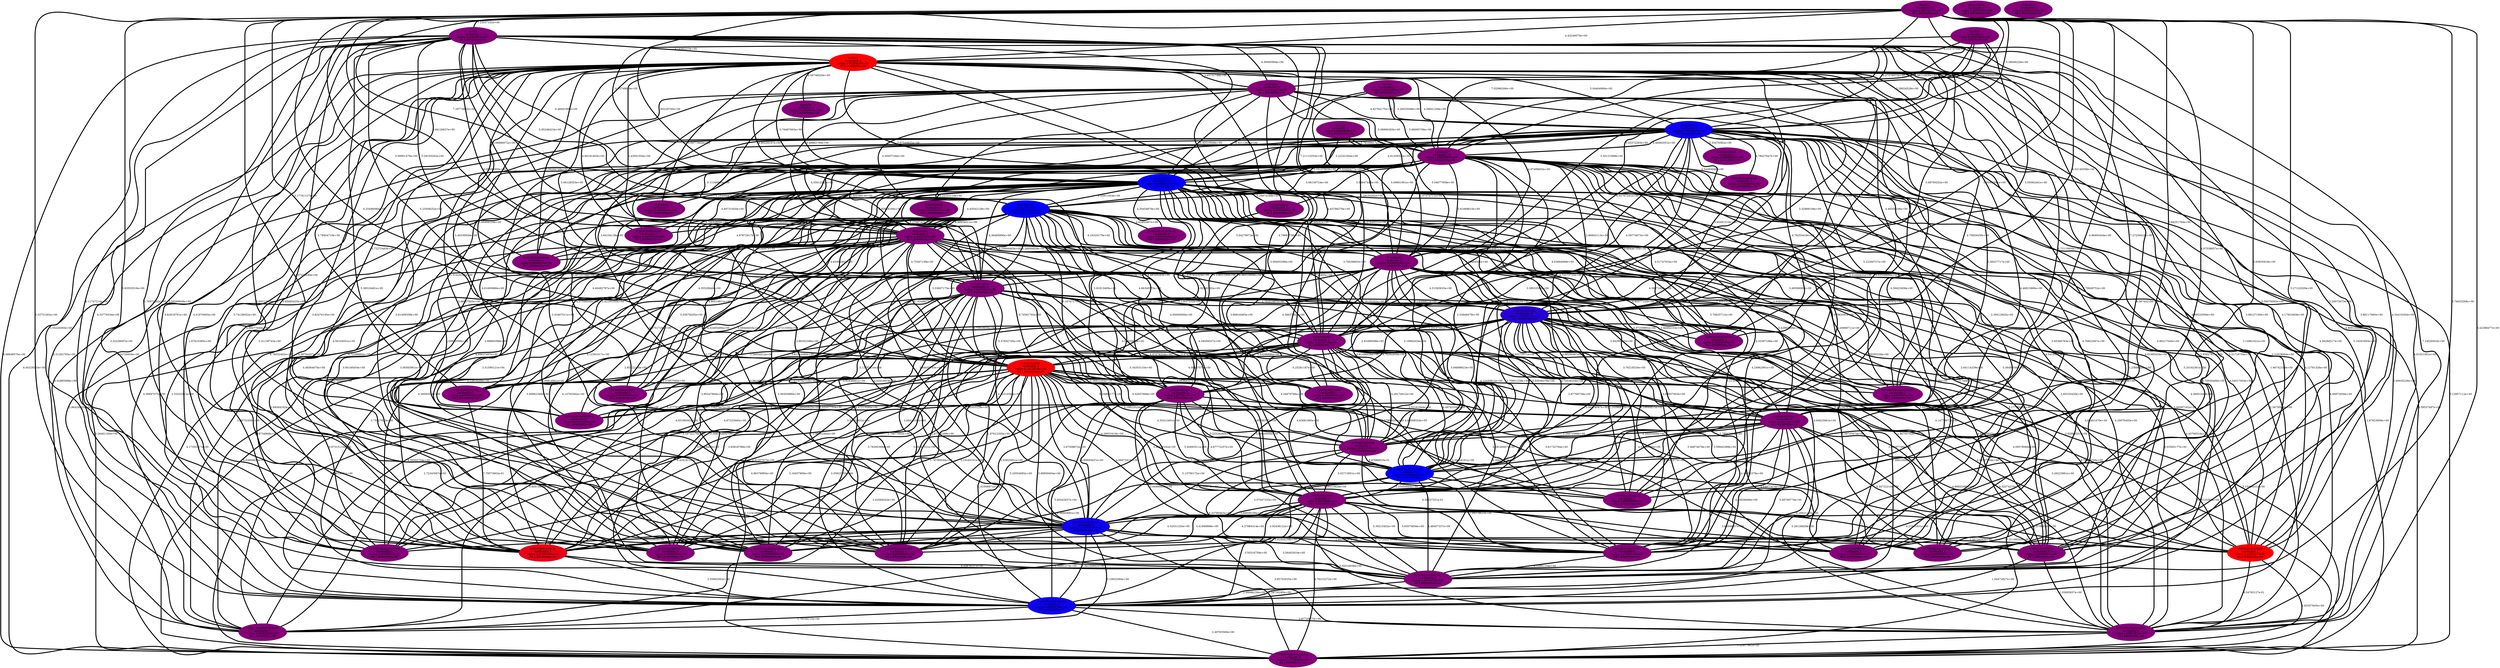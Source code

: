 graph stationary_probabilities_optimal_38 {
    edge[style=solid, penwidth="5", labeldistance="10"]
    0010101 [label="0010101\ncardinality 2\nradius 4.86074137e+00\nlfd 1.00000000e+00", color="#850079", style="filled"]
    01010001 [label="01010001\ncardinality 10\nradius 5.83009906e+00\nlfd 1.00000000e+00", color="#850079", style="filled"]
    001010 [label="001010\ncardinality 1\nradius 0.00000000e+00\nlfd 1.00000000e+00", color="#850079", style="filled"]
    0101010100100101 [label="0101010100100101\ncardinality 3\nradius 7.14252403e-01\nlfd 1.58496250e+00", color="#FC0002", style="filled"]
    010010101 [label="010010101\ncardinality 3\nradius 5.78314685e+00\nlfd 5.84962501e-01", color="#0E00F0", style="filled"]
    010100001 [label="010100001\ncardinality 2\nradius 4.40203729e+00\nlfd 1.00000000e+00", color="#850079", style="filled"]
    01010100010 [label="01010100010\ncardinality 1\nradius 0.00000000e+00\nlfd 1.00000000e+00", color="#850079", style="filled"]
    010100101001001010 [label="010100101001001010\ncardinality 1\nradius 0.00000000e+00\nlfd 1.00000000e+00", color="#850079", style="filled"]
    01010000 [label="01010000\ncardinality 1\nradius 0.00000000e+00\nlfd 1.00000000e+00", color="#850079", style="filled"]
    0101010101 [label="0101010101\ncardinality 176\nradius 5.06110201e+00\nlfd 2.79522529e-01", color="#0000FE", style="filled"]
    0101010000 [label="0101010000\ncardinality 1\nradius 0.00000000e+00\nlfd 1.00000000e+00", color="#850079", style="filled"]
    01010010101000 [label="01010010101000\ncardinality 2\nradius 4.56336401e+00\nlfd 1.00000000e+00", color="#850079", style="filled"]
    0101010001010101 [label="0101010001010101\ncardinality 5\nradius 2.97493280e+00\nlfd 1.32192809e+00", color="#E80016", style="filled"]
    0101001010100100 [label="0101001010100100\ncardinality 1\nradius 0.00000000e+00\nlfd 1.00000000e+00", color="#850079", style="filled"]
    0101010100101010101 [label="0101010100101010101\ncardinality 6\nradius 1.17726125e+00\nlfd 1.00000000e+00", color="#850079", style="filled"]
    01010010101001001 [label="01010010101001001\ncardinality 1\nradius 0.00000000e+00\nlfd 1.00000000e+00", color="#850079", style="filled"]
    0101001010100010 [label="0101001010100010\ncardinality 1\nradius 0.00000000e+00\nlfd 1.00000000e+00", color="#850079", style="filled"]
    010101001 [label="010101001\ncardinality 32\nradius 5.50369299e+00\nlfd 4.76438044e-01", color="#0500F9", style="filled"]
    00100 [label="00100\ncardinality 1\nradius 0.00000000e+00\nlfd 1.00000000e+00", color="#850079", style="filled"]
    01010101000 [label="01010101000\ncardinality 1\nradius 0.00000000e+00\nlfd 1.00000000e+00", color="#850079", style="filled"]
    010100100 [label="010100100\ncardinality 2\nradius 5.83095189e+00\nlfd 1.00000000e+00", color="#850079", style="filled"]
    010101010010101001 [label="010101010010101001\ncardinality 2\nradius 1.65874834e+00\nlfd 1.00000000e+00", color="#850079", style="filled"]
    010100100101 [label="010100100101\ncardinality 2\nradius 4.54075947e+00\nlfd 1.00000000e+00", color="#850079", style="filled"]
    01010010100101001 [label="01010010100101001\ncardinality 2\nradius 1.37068183e+00\nlfd 1.00000000e+00", color="#850079", style="filled"]
    001001 [label="001001\ncardinality 1\nradius 0.00000000e+00\nlfd 1.00000000e+00", color="#850079", style="filled"]
    0101001010010100 [label="0101001010010100\ncardinality 1\nradius 0.00000000e+00\nlfd 1.00000000e+00", color="#850079", style="filled"]
    01001010 [label="01001010\ncardinality 1\nradius 0.00000000e+00\nlfd 1.00000000e+00", color="#850079", style="filled"]
    010001 [label="010001\ncardinality 4\nradius 5.62323848e+00\nlfd 2.00000000e+00", color="#FE0000", style="filled"]
    0101001010010010101 [label="0101001010010010101\ncardinality 2\nradius 2.85385612e-01\nlfd 1.00000000e+00", color="#850079", style="filled"]
    01010101001010010 [label="01010101001010010\ncardinality 1\nradius 0.00000000e+00\nlfd 1.00000000e+00", color="#850079", style="filled"]
    01000 [label="01000\ncardinality 2\nradius 5.83630876e+00\nlfd 1.00000000e+00", color="#850079", style="filled"]
    0101010100101000 [label="0101010100101000\ncardinality 1\nradius 0.00000000e+00\nlfd 1.00000000e+00", color="#850079", style="filled"]
    01001001 [label="01001001\ncardinality 2\nradius 2.61916873e+00\nlfd 1.00000000e+00", color="#850079", style="filled"]
    010101000101010 [label="010101000101010\ncardinality 1\nradius 0.00000000e+00\nlfd 1.00000000e+00", color="#850079", style="filled"]
    0101001010001 [label="0101001010001\ncardinality 2\nradius 4.43570861e+00\nlfd 1.00000000e+00", color="#850079", style="filled"]
    01010100001 [label="01010100001\ncardinality 2\nradius 4.02059728e+00\nlfd 1.00000000e+00", color="#850079", style="filled"]
    010101010010010 [label="010101010010010\ncardinality 1\nradius 0.00000000e+00\nlfd 1.00000000e+00", color="#850079", style="filled"]
    01010101001000 [label="01010101001000\ncardinality 1\nradius 0.00000000e+00\nlfd 1.00000000e+00", color="#850079", style="filled"]
    01010101001010101001 [label="01010101001010101001\ncardinality 1\nradius 0.00000000e+00\nlfd 1.00000000e+00", color="#850079", style="filled"]
    01010100010100 [label="01010100010100\ncardinality 1\nradius 0.00000000e+00\nlfd 1.00000000e+00", color="#850079", style="filled"]
    010101010010100101 [label="010101010010100101\ncardinality 6\nradius 1.89393758e+00\nlfd 5.84962501e-01", color="#0E00F0", style="filled"]
    01010010100100 [label="01010010100100\ncardinality 4\nradius 1.06613232e+00\nlfd 1.00000000e+00", color="#850079", style="filled"]
    0101001010100101 [label="0101001010100101\ncardinality 3\nradius 3.31662479e+00\nlfd 5.84962501e-01", color="#0E00F0", style="filled"]
    0101001010010010 [label="0101001010010010\ncardinality 1\nradius 0.00000000e+00\nlfd 1.00000000e+00", color="#850079", style="filled"]
    0101001010010101 [label="0101001010010101\ncardinality 13\nradius 2.23936054e+00\nlfd 3.78511623e-01", color="#0200FC", style="filled"]
    010100101000 [label="010100101000\ncardinality 2\nradius 5.20770163e+00\nlfd 1.00000000e+00", color="#850079", style="filled"]
    0100100 [label="0100100\ncardinality 1\nradius 0.00000000e+00\nlfd 1.00000000e+00", color="#850079", style="filled"]
    010101010010001 [label="010101010010001\ncardinality 1\nradius 0.00000000e+00\nlfd 1.00000000e+00", color="#850079", style="filled"]
    0101001010101 [label="0101001010101\ncardinality 25\nradius 3.81949322e+00\nlfd 7.36965594e-01", color="#2900D5", style="filled"]
    01010101001010001 [label="01010101001010001\ncardinality 1\nradius 0.00000000e+00\nlfd 1.00000000e+00", color="#850079", style="filled"]
    01010010010 [label="01010010010\ncardinality 1\nradius 0.00000000e+00\nlfd 1.00000000e+00", color="#850079", style="filled"]
    010101000101001 [label="010101000101001\ncardinality 1\nradius 0.00000000e+00\nlfd 1.00000000e+00", color="#850079", style="filled"]
    01010101001010100 [label="01010101001010100\ncardinality 1\nradius 0.00000000e+00\nlfd 1.00000000e+00", color="#850079", style="filled"]
    01010010101000101 [label="01010010101000101\ncardinality 2\nradius 3.43919735e+00\nlfd 1.00000000e+00", color="#850079", style="filled"]
    0101010100101010100 [label="0101010100101010100\ncardinality 1\nradius 0.00000000e+00\nlfd 1.00000000e+00", color="#850079", style="filled"]
    010101010001 [label="010101010001\ncardinality 3\nradius 4.15129506e+00\nlfd 1.58496250e+00", color="#FC0002", style="filled"]
    01010100001 -- 01010010100101001 [label="4.69149407e+00"]
    0101001010101 -- 01010010101000 [label="3.56478087e+00"]
    010100100 -- 0101010100101010100 [label="5.67315110e+00"]
    0101010101 -- 010101010010101001 [label="4.29076445e+00"]
    0101010101 -- 01010100001 [label="4.48320293e+00"]
    010101010001 -- 010101010010001 [label="1.78790530e+00"]
    010101001 -- 010101010010100101 [label="2.33252512e+00"]
    01010001 -- 0101010100100101 [label="3.31628064e+00"]
    0010101 -- 01001001 [label="5.14288555e+00"]
    01010010100100 -- 01010010101000101 [label="4.33790463e+00"]
    01010100001 -- 0101010100101010100 [label="3.80914996e+00"]
    001010 -- 010101001 [label="5.22241944e+00"]
    010010101 -- 010101010010101001 [label="5.40935226e+00"]
    01010001 -- 0101001010001 [label="4.39423458e+00"]
    010100100101 -- 01010010100100 [label="4.56487574e+00"]
    010001 -- 0101001010100100 [label="5.09260749e+00"]
    0101010101 -- 0101010100101010100 [label="2.09752950e+00"]
    010101001 -- 010101010010010 [label="1.23680548e+00"]
    01000 -- 01010100001 [label="5.29150262e+00"]
    010001 -- 010100101001001010 [label="4.72275485e+00"]
    01000 -- 0101001010010010101 [label="6.11747214e+00"]
    010010101 -- 0101001010010101 [label="4.15939829e+00"]
    010001 -- 01001001 [label="3.65731748e+00"]
    0101001010001 -- 010101010010101001 [label="5.28126829e+00"]
    010101001 -- 010100101001001010 [label="4.37596045e+00"]
    010010101 -- 01010010010 [label="5.33476382e+00"]
    010100001 -- 010101010010101001 [label="4.45790516e+00"]
    01010010100100 -- 01010010100101001 [label="6.58037201e-01"]
    010101001 -- 0101010101 [label="4.60911024e+00"]
    010100100101 -- 010100101000 [label="5.57652726e+00"]
    01000 -- 0101001010001 [label="7.27259410e+00"]
    010100100101 -- 0101001010010010101 [label="4.05196562e+00"]
    010101001 -- 01010100010 [label="5.16974188e+00"]
    01010001 -- 01010010101001001 [label="4.12391017e+00"]
    0101010101 -- 0101001010101 [label="3.78536663e+00"]
    010100001 -- 010100100101 [label="4.75587139e+00"]
    010001 -- 0101010100101010101 [label="4.44329253e+00"]
    010100100 -- 010101010010101001 [label="6.03565177e+00"]
    01010001 -- 010100100101 [label="5.27087422e+00"]
    01000 -- 010101001 [label="6.48491999e+00"]
    010101001 -- 010100100101 [label="4.36465890e+00"]
    01010100010 -- 010100101000 [label="5.12637332e+00"]
    010010101 -- 01010101001010010 [label="4.86217545e+00"]
    0010101 -- 0101001010010101 [label="4.97538857e+00"]
    01010100001 -- 01010010101001001 [label="3.46410162e+00"]
    01010001 -- 01010100010100 [label="5.12713405e+00"]
    010100100 -- 0101001010010101 [label="5.84898623e+00"]
    010101001 -- 010100101000 [label="5.91913495e+00"]
    0101001010010101 -- 0101001010100101 [label="3.57047335e+00"]
    010001 -- 0101010100100101 [label="4.34410293e+00"]
    010101001 -- 0101001010010010101 [label="4.48364676e+00"]
    01010100001 -- 01010010101000101 [label="4.30632373e+00"]
    010100101000 -- 01010010100101001 [label="5.13790172e+00"]
    0101001010101 -- 010101000101010 [label="2.78947814e+00"]
    001001 -- 01010001 [label="3.29624528e+00"]
    01001001 -- 0101001010010101 [label="4.58971025e+00"]
    010100100 -- 0101001010001 [label="5.84299795e+00"]
    010010101 -- 01010010100100 [label="3.38053586e+00"]
    010100101000 -- 0101001010010010101 [label="4.86376993e+00"]
    0101010101 -- 0101001010010010 [label="4.98204467e+00"]
    010001 -- 010100001 [label="5.43501504e+00"]
    010100001 -- 010100100 [label="6.16666463e+00"]
    010100100 -- 010101010010100101 [label="4.69776935e+00"]
    01010010100100 -- 01010010101000 [label="5.02713951e+00"]
    010101000101001 -- 0101010001010101 [label="7.79573662e-01"]
    010001 -- 0101001010100101 [label="3.46957505e+00"]
    010101010001 -- 0101001010010010101 [label="4.42818116e+00"]
    01000 -- 010100001 [label="5.98886072e+00"]
    0101010101 -- 0101010001010101 [label="3.13919266e+00"]
    0101001010101 -- 0101001010010101 [label="2.87706739e+00"]
    010100100 -- 01010101001010001 [label="5.66565922e+00"]
    010101001 -- 010100100 [label="4.93768441e+00"]
    0010101 -- 0101001010101 [label="4.52140568e+00"]
    010101010001 -- 01010101001010001 [label="3.19160101e+00"]
    01010001 -- 0101010100101010101 [label="4.59537497e+00"]
    010010101 -- 0101001010010010 [label="2.39412845e+00"]
    010101001 -- 0101010100101010100 [label="2.96424035e+00"]
    0101001010100101 -- 01010010100101001 [label="3.79557066e+00"]
    010101010001 -- 01010100010100 [label="3.89797506e+00"]
    01010001 -- 010100101001001010 [label="4.81600886e+00"]
    010101001 -- 01010010100101001 [label="4.24962991e+00"]
    010100101000 -- 01010010100100 [label="4.95286387e+00"]
    010001 -- 0101010101 [label="4.90228197e+00"]
    0101010101 -- 010101010010010 [label="3.89660019e+00"]
    010100001 -- 0101001010010101 [label="4.87856952e+00"]
    010010101 -- 0101010101 [label="5.55450477e+00"]
    0010101 -- 01000 [label="7.23037332e+00"]
    010101001 -- 01010010101000 [label="4.34059337e+00"]
    01010100001 -- 010101010010100101 [label="3.35923755e+00"]
    010101001 -- 0101001010010010 [label="4.33387198e+00"]
    01010010101000 -- 01010101001010001 [label="4.27684314e+00"]
    010101001 -- 010101000101001 [label="4.46492797e+00"]
    01010100001 -- 0101001010001 [label="4.70538256e+00"]
    010101010001 -- 010101000101001 [label="3.14792723e+00"]
    01001001 -- 0101010001010101 [label="4.00477640e+00"]
    0101001010001 -- 01010010100101001 [label="4.64877474e+00"]
    0101010101 -- 01010101001010010 [label="3.74483376e+00"]
    010101001 -- 0101001010010101 [label="3.53789100e+00"]
    0101010101 -- 010101000101010 [label="4.17397845e+00"]
    010101001 -- 0101001010101 [label="1.81266430e+00"]
    010100100101 -- 0101001010100101 [label="3.60555128e+00"]
    0101010101 -- 0101001010100101 [label="3.84635783e+00"]
    010010101 -- 010101010010010 [label="4.56294517e+00"]
    01010010101000 -- 010101010010001 [label="4.41949968e+00"]
    01010100001 -- 010101010010101001 [label="4.32074210e+00"]
    01010010101000 -- 01010101001010010 [label="3.66948637e+00"]
    001010 -- 010100100 [label="5.67374711e+00"]
    0010101 -- 01010010101000 [label="5.93835918e+00"]
    0101001010101 -- 0101001010001 [label="3.76218324e+00"]
    0100100 -- 010101001 [label="5.49862790e+00"]
    0101010101 -- 010100001 [label="4.89834011e+00"]
    010100101000 -- 0101010001010101 [label="5.16457900e+00"]
    010001 -- 0101001010010010 [label="4.79648752e+00"]
    01000 -- 0101010001010101 [label="5.76972042e+00"]
    01000 -- 01010001 [label="7.02996266e+00"]
    01000 -- 0101010100101010101 [label="6.68848576e+00"]
    01010001 -- 0101010101 [label="5.66159724e+00"]
    010100100 -- 0101001010100101 [label="4.12310563e+00"]
    010001 -- 01010100010100 [label="4.79681736e+00"]
    0101010101 -- 010101000101001 [label="3.42193193e+00"]
    01001001 -- 01010010101000 [label="4.68888581e+00"]
    01001001 -- 01010001 [label="5.08990283e+00"]
    0101010101 -- 01010010101000101 [label="4.14763362e+00"]
    0101010001010101 -- 01010010101000101 [label="4.52876157e+00"]
    010001 -- 010010101 [label="5.04464966e+00"]
    01010001 -- 010100101000 [label="6.12821100e+00"]
    010010101 -- 01010010101000101 [label="5.31716704e+00"]
    01010001 -- 0101001010100101 [label="3.88302396e+00"]
    0101001010010101 -- 01010010100101001 [label="1.09378623e+00"]
    010010101 -- 010101001 [label="4.81209300e+00"]
    010001 -- 0101010100101010100 [label="4.31262765e+00"]
    0101001010101 -- 010101010010001 [label="2.98652492e+00"]
    010001 -- 0101001010101 [label="3.16467308e+00"]
    010100100101 -- 01010010101001001 [label="3.46410162e+00"]
    0101001010001 -- 01010010100100 [label="4.34450406e+00"]
    010001 -- 01010010100100 [label="4.51747032e+00"]
    010101001 -- 01010010101001001 [label="2.85522106e+00"]
    0101010101 -- 0101001010010101 [label="5.19962034e+00"]
    0101001010100101 -- 0101010100101010100 [label="3.10652594e+00"]
    010101001 -- 01010101001010001 [label="3.51590121e+00"]
    0101001010010101 -- 0101001010010010 [label="2.21900624e+00"]
    010100001 -- 010101010001 [label="4.16348675e+00"]
    010001 -- 010100101000 [label="5.64279073e+00"]
    01010001 -- 0101001010010101 [label="2.55849479e+00"]
    01010001 -- 01010010100101001 [label="3.59285339e+00"]
    0101010101 -- 0101010100101010101 [label="3.26461165e+00"]
    010100101000 -- 0101001010001 [label="5.52161944e+00"]
    010010101 -- 0101010100101010100 [label="5.02885998e+00"]
    0101001010101 -- 010101000101001 [label="3.59954512e+00"]
    01010001 -- 010101010010101001 [label="4.06872936e+00"]
    00100 -- 010101001 [label="4.92112663e+00"]
    010100001 -- 0101001010100101 [label="4.02910818e+00"]
    0101001010010101 -- 01010010101000101 [label="4.48457337e+00"]
    01001001 -- 010010101 [label="4.82764175e+00"]
    0101001010001 -- 0101001010010101 [label="4.31099785e+00"]
    01010001 -- 0101010100101010100 [label="4.36697075e+00"]
    010101001 -- 010101010010001 [label="3.56583961e+00"]
    01010100001 -- 010100101000 [label="6.25281187e+00"]
    01000 -- 0101001010100100 [label="5.29150262e+00"]
    01000 -- 0101010101 [label="5.95248423e+00"]
    0101001010101 -- 010101010010010 [label="1.86705782e+00"]
    0101010101 -- 0101010100100101 [label="4.54017004e+00"]
    0101001010100101 -- 010101010010001 [label="2.95744822e+00"]
    0101010101 -- 01010010101000 [label="4.97078324e+00"]
    010101010010100101 -- 0101010100101010101 [label="2.49783560e+00"]
    010001 -- 010101010010100101 [label="3.32438007e+00"]
    0101010101 -- 01010101001010101001 [label="2.48643036e+00"]
    010001 -- 010101000101010 [label="3.98127190e+00"]
    0010101 -- 0101010101 [label="7.29774632e+00"]
    0101001010101 -- 01010101001010101001 [label="3.32953688e+00"]
    001001 -- 010100100 [label="5.50131908e+00"]
    010100100 -- 010101000101010 [label="5.15156797e+00"]
    010100001 -- 01010010101001001 [label="3.90303890e+00"]
    010100001 -- 0101001010001 [label="5.97250891e+00"]
    010100100 -- 010101010010010 [label="5.17726400e+00"]
    0101001010100101 -- 01010101001010010 [label="2.63909882e+00"]
    010101001 -- 010101010010101001 [label="2.36750986e+00"]
    0101010101 -- 010100100101 [label="5.28950929e+00"]
    01010001 -- 010101001 [label="2.25147833e+00"]
    010101001 -- 0101001010100101 [label="2.72950312e+00"]
    010100100 -- 0101001010101 [label="4.51583633e+00"]
    0101001010100101 -- 01010010101000101 [label="3.56402919e+00"]
    010100001 -- 01010010101000101 [label="5.03357752e+00"]
    010101010001 -- 01010010101001001 [label="2.93825951e+00"]
    01010010100100 -- 0101001010010101 [label="8.97686825e-01"]
    010100001 -- 01010010101000 [label="5.34353133e+00"]
    0101001010101 -- 01010010101000101 [label="3.59942389e+00"]
    01000 -- 01010101001010001 [label="5.69212916e+00"]
    010100001 -- 0101010100100101 [label="4.36931648e+00"]
    01000 -- 010100100 [label="7.21110255e+00"]
    01000 -- 01010010101001001 [label="5.65685425e+00"]
    010100101000 -- 01010010101000101 [label="5.94999803e+00"]
    0101001010101 -- 0101010100100101 [label="2.82988291e+00"]
    0101001010101 -- 0101010100101010101 [label="3.15488431e+00"]
    010101001 -- 0101010001010101 [label="3.95146454e+00"]
    010010101 -- 010100001 [label="4.55012535e+00"]
    010001 -- 0100100 [label="4.56746035e+00"]
    0010101 -- 010101001 [label="4.95748636e+00"]
    0101010101 -- 010100101000 [label="6.18767170e+00"]
    010100100 -- 0101001010010010101 [label="5.98886846e+00"]
    01000 -- 01010010100100 [label="6.18586538e+00"]
    010010101 -- 010101000101010 [label="4.76822567e+00"]
    01010001 -- 0101010001010101 [label="4.58764457e+00"]
    0101001010100101 -- 010101010010101001 [label="3.85702635e+00"]
    01010001 -- 01010101001010001 [label="4.69637497e+00"]
    010010101 -- 010101010010100101 [label="4.12781326e+00"]
    0101001010100101 -- 010101010010010 [label="2.69415339e+00"]
    010101010001 -- 010100101000 [label="5.38832304e+00"]
    010001 -- 01010010101001001 [label="3.61409339e+00"]
    010101001 -- 010101000101010 [label="3.64114239e+00"]
    01010001 -- 010101000101001 [label="4.91521204e+00"]
    010101001 -- 0101010100101000 [label="4.80731920e+00"]
    010001 -- 01010101001010010 [label="4.17923459e+00"]
    0010101 -- 010101010010100101 [label="5.33751002e+00"]
    01010100001 -- 01010010101000 [label="4.83081060e+00"]
    00100 -- 01010001 [label="5.66095708e+00"]
    010010101 -- 010100100 [label="6.05767241e+00"]
    010101010001 -- 0101010100100101 [label="4.33727954e+00"]
    010001 -- 010101010010101001 [label="4.61021061e+00"]
    01010001 -- 0101001010010010 [label="4.26969711e+00"]
    010100001 -- 0101010100101010100 [label="4.18734968e+00"]
    01010010101000 -- 010101010010101001 [label="5.05516038e+00"]
    0101010101 -- 010100100 [label="6.24320179e+00"]
    010101010001 -- 010101010010101001 [label="4.55636069e+00"]
    010100001 -- 0101010100101010101 [label="4.17355317e+00"]
    010101010001 -- 01010010100101001 [label="4.56673416e+00"]
    010101001 -- 0101001010001 [label="3.93830640e+00"]
    0101001010100101 -- 0101010100100101 [label="3.56726242e+00"]
    010010101 -- 01010100001 [label="4.59774673e+00"]
    01010010101000 -- 01010010101000101 [label="5.12720037e+00"]
    010001 -- 01010101001010101001 [label="4.70829430e+00"]
    010100001 -- 010101010010100101 [label="3.75527833e+00"]
    0101001010101 -- 010100101000 [label="4.78392859e+00"]
    01010100001 -- 010101010010010 [label="3.60497746e+00"]
    01001001 -- 010101010001 [label="3.64104136e+00"]
    010001 -- 01010001 [label="4.59641209e+00"]
    010100001 -- 0101010001010101 [label="5.00002349e+00"]
    0101001010101 -- 0101010100101010100 [label="2.72343067e+00"]
    010001 -- 0101010001010101 [label="4.41870065e+00"]
    010101010001 -- 01010010101000 [label="4.28933416e+00"]
    01000 -- 010001 [label="6.19392210e+00"]
    01010100001 -- 01010101001010010 [label="3.46874078e+00"]
    01010001 -- 0101001010010100 [label="4.54493048e+00"]
    010101010010100101 -- 0101010100101010100 [label="1.78104112e+00"]
    0101010101 -- 01010010101001001 [label="3.98185240e+00"]
    01010010101000 -- 010101000101010 [label="3.83070856e+00"]
    0101001010001 -- 0101010100101010101 [label="5.31108550e+00"]
    01010010101000 -- 0101010100101010101 [label="4.76215272e+00"]
    010010101 -- 0101001010101 [label="3.65691514e+00"]
    010100100101 -- 01010101001010001 [label="3.83752452e+00"]
    01001001 -- 010100001 [label="4.72989786e+00"]
    01010010101000 -- 01010010101001001 [label="3.92436122e+00"]
    01010100001 -- 0101001010010101 [label="4.49741036e+00"]
    010101001 -- 0101010100100101 [label="1.66742103e+00"]
    0010101 -- 010100101000 [label="6.25496080e+00"]
    0010101 -- 010101010010101001 [label="6.42388477e+00"]
    01010100001 -- 010101000101010 [label="3.81732794e+00"]
    0101001010001 -- 010101010010100101 [label="4.16631125e+00"]
    0101010101 -- 01010010100100 [label="4.94394554e+00"]
    010100100101 -- 01010010101000101 [label="5.87521268e+00"]
    01010100001 -- 0101010001010101 [label="3.85818788e+00"]
    01000 -- 010101010010101001 [label="7.14526503e+00"]
    010100101000 -- 01010010101001001 [label="5.20554092e+00"]
    01001001 -- 01010100001 [label="4.57846031e+00"]
    0101010101 -- 01010101001010100 [label="4.42492867e+00"]
    010100100 -- 01010010100100 [label="5.81496436e+00"]
    01010001 -- 01010010101000 [label="5.42903505e+00"]
    010100100101 -- 01010010101000 [label="5.24065177e+00"]
    010100100101 -- 0101001010010101 [label="4.98368337e+00"]
    0010101 -- 010100100 [label="5.55372293e+00"]
    0010101 -- 0101001010001 [label="5.94251764e+00"]
    01010010101000 -- 0101010001010101 [label="4.32031320e+00"]
    010101001 -- 01010100010100 [label="4.92990282e+00"]
    01010001 -- 0101001010010010101 [label="4.78032402e+00"]
    010010101 -- 01010010101000 [label="5.07962091e+00"]
    0010101 -- 010010101 [label="5.38046226e+00"]
    010100100101 -- 010101010001 [label="4.73910635e+00"]
    010100001 -- 01010010100100 [label="4.54535899e+00"]
    010100101000 -- 0101001010010010 [label="4.87772257e+00"]
    0101010101 -- 010101010010100101 [label="2.69364192e+00"]
    010010101 -- 010100101001001010 [label="1.51419169e+00"]
    010101001 -- 010100001 [label="4.43542128e+00"]
    0101001010001 -- 0101010001010101 [label="4.39313826e+00"]
    010101001 -- 0101001010100100 [label="4.76693899e+00"]
    010100100101 -- 0101010100101010101 [label="4.60814081e+00"]
    001001 -- 010101001 [label="1.90229700e+00"]
    010101001 -- 01010101000 [label="5.22252116e+00"]
    010101010010100101 -- 010101010010101001 [label="2.97728975e+00"]
    01010010101000 -- 01010010100101001 [label="5.39215452e+00"]
    010100100 -- 0101010001010101 [label="5.37770711e+00"]
    010010101 -- 0101001010010100 [label="4.78427647e+00"]
    010100001 -- 01010100001 [label="4.66340570e+00"]
    01000 -- 010101010010001 [label="5.58269648e+00"]
    0101001010010101 -- 01010010101000 [label="5.25050944e+00"]
    010001 -- 0101001010001 [label="4.72110856e+00"]
    01001001 -- 010100100 [label="5.04077958e+00"]
    0101001010001 -- 0101001010100101 [label="4.14012379e+00"]
    01010010100101001 -- 01010010101000101 [label="4.52861104e+00"]
    010001 -- 010101010010001 [label="3.74138052e+00"]
    010100100101 -- 0101010001010101 [label="4.87232940e+00"]
    010100100 -- 01010101001010010 [label="5.66057087e+00"]
    010100100101 -- 010101010010010 [label="4.14779972e+00"]
    010010101 -- 01010101001010001 [label="4.59992099e+00"]
    01000 -- 0101001010100101 [label="5.38516481e+00"]
    010010101 -- 0101001010100101 [label="3.87517161e+00"]
    0101001010100101 -- 01010010101001001 [label="1.00000000e+00"]
    010010101 -- 0101010100100101 [label="5.19291693e+00"]
    01000 -- 01010010100101001 [label="6.38744210e+00"]
    010010101 -- 01010010101001001 [label="3.88800398e+00"]
    010101010001 -- 01010101001010101001 [label="4.12430812e+00"]
    010101010001 -- 010101010010100101 [label="2.41008871e+00"]
    0101010001010101 -- 010101010010100101 [label="2.55692562e+00"]
    0101001010010101 -- 0101010001010101 [label="4.39893681e+00"]
    01010001 -- 01010010101000101 [label="5.20162361e+00"]
    010101010001 -- 0101001010010101 [label="4.35412491e+00"]
    010010101 -- 0101001010001 [label="5.45020894e+00"]
    010100100101 -- 010101010010101001 [label="4.78464756e+00"]
    0101001010101 -- 010101010010100101 [label="1.28610409e+00"]
    0010101 -- 0101001010100101 [label="4.57429540e+00"]
    01000 -- 01010010101000101 [label="6.33776334e+00"]
    0101001010101 -- 0101001010100101 [label="1.57808039e+00"]
    01010010101000 -- 0101010100100101 [label="4.87069304e+00"]
    01001001 -- 010101010010100101 [label="3.24726654e+00"]
    01010010101000101 -- 010101010010100101 [label="3.48998159e+00"]
    010101010001 -- 0101010100101010100 [label="3.42569202e+00"]
    010010101 -- 0101010100101010101 [label="5.12857112e+00"]
    01000 -- 010100100101 [label="6.00000000e+00"]
    010100100101 -- 0101001010101 [label="3.76351667e+00"]
    0010101 -- 010101010001 [label="5.17761127e+00"]
    01010100001 -- 0101010100101010101 [label="4.10125368e+00"]
    010010101 -- 01010010100101001 [label="3.65366763e+00"]
    0101001010101 -- 0101010001010101 [label="3.06837080e+00"]
    010010101 -- 010100101000 [label="5.28494501e+00"]
    01010001 -- 01010101001010101001 [label="5.01450431e+00"]
    010101001 -- 01010100001 [label="3.69405296e+00"]
    01010010101000 -- 010101010010010 [label="4.27641831e+00"]
    010100100 -- 010101000101001 [label="5.56449455e+00"]
    010101001 -- 0101010100101010101 [label="2.87823008e+00"]
    010100101000 -- 0101001010100101 [label="4.90893637e+00"]
    01010001 -- 010101010010010 [label="2.95827911e+00"]
    0101001010100101 -- 01010101001010001 [label="3.06615629e+00"]
    001001 -- 0101001010101 [label="3.05092441e+00"]
    010101010010010 -- 010101010010101001 [label="1.55695837e+00"]
    010100100 -- 01010010100101001 [label="6.19940615e+00"]
    010100100 -- 010100101000 [label="6.56488052e+00"]
    010001 -- 010101001 [label="3.76487663e+00"]
    0101001010100101 -- 010101000101010 [label="2.66558297e+00"]
    010001 -- 0101010100101000 [label="4.94191403e+00"]
    0010101 -- 01010100001 [label="5.05402991e+00"]
    01010001 -- 01010010100100 [label="3.14309411e+00"]
    010101010001 -- 01010010101000101 [label="3.89959404e+00"]
    01010010101000 -- 0101010100101010100 [label="4.36891273e+00"]
    010100100 -- 010100100101 [label="5.65685425e+00"]
    01010100001 -- 010101010001 [label="3.53296886e+00"]
    01010001 -- 010100001 [label="5.30038814e+00"]
    010010101 -- 010100100101 [label="3.85928166e+00"]
    010101010010101001 -- 0101010100101010101 [label="1.22917961e+00"]
    01010001 -- 0101001010100010 [label="4.68446705e+00"]
    0101001010101 -- 01010101001010010 [label="2.58737675e+00"]
    001001 -- 010010101 [label="5.45475452e+00"]
    010100100 -- 01010010101000101 [label="4.94625961e+00"]
    01010010100100 -- 0101001010100101 [label="3.34168678e+00"]
    010010101 -- 0101010001010101 [label="5.31139743e+00"]
    010001 -- 01010100010 [label="5.07544625e+00"]
    0101001010001 -- 0101010100100101 [label="4.86652095e+00"]
    01010100001 -- 01010010100100 [label="4.29174912e+00"]
    00100 -- 010010101 [label="5.28535098e+00"]
    010100100101 -- 010101010010100101 [label="3.94818400e+00"]
    010001 -- 010101010001 [label="3.66494124e+00"]
    010001 -- 010101000101001 [label="4.78404719e+00"]
    0101010101 -- 0101001010010010101 [label="5.00760002e+00"]
    010101001 -- 01010000 [label="5.16406887e+00"]
    010100100 -- 01010010101001001 [label="4.47213595e+00"]
    010101001 -- 01010101001000 [label="4.35529646e+00"]
    01010100001 -- 01010101001010001 [label="3.64341521e+00"]
    01001001 -- 0101001010001 [label="5.36027717e+00"]
    010101010001 -- 01010101001010010 [label="3.30424161e+00"]
    010100100 -- 01010101001000 [label="4.47213595e+00"]
    0101001010101 -- 010101010010101001 [label="3.26223961e+00"]
    010101001 -- 01010101001010010 [label="3.36499346e+00"]
    010101001 -- 01010101001010100 [label="4.30454879e+00"]
    010001 -- 01010101001000 [label="5.40330926e+00"]
    010101001 -- 01010101001010101001 [label="3.49508089e+00"]
    0101010100100101 -- 010101010010101001 [label="8.54783127e-01"]
    010001 -- 010101010010010 [label="3.86117660e+00"]
    010001 -- 01010000 [label="5.04773920e+00"]
    010100100 -- 01010010101000 [label="5.45938376e+00"]
    010001 -- 01010010100101001 [label="4.89520506e+00"]
    0010101 -- 0101010001010101 [label="5.93553519e+00"]
    010101010001 -- 0101001010001 [label="4.52657668e+00"]
    0010101 -- 010001 [label="4.43249070e+00"]
    01010001 -- 0101001010101 [label="2.96843113e+00"]
    0101001010100101 -- 0101010100101010101 [label="3.58730285e+00"]
    010100001 -- 01010010100101001 [label="4.85657003e+00"]
    010101001 -- 0101001010100010 [label="4.03894068e+00"]
    0101001010101 -- 0101001010010010101 [label="3.18732176e+00"]
    010100100 -- 010101010010001 [label="5.15427007e+00"]
    010100100101 -- 0101010100101010100 [label="4.50505754e+00"]
    010100100101 -- 01010100001 [label="4.00000000e+00"]
    010001 -- 0101001010100010 [label="4.46509106e+00"]
    010001 -- 0101001010010010101 [label="4.82819791e+00"]
    0101010101 -- 0101001010100010 [label="4.74173735e+00"]
    010101001 -- 010101010001 [label="3.71674401e+00"]
    010100100101 -- 0101010100100101 [label="4.62461470e+00"]
    0101010101 -- 0101001010001 [label="5.70835712e+00"]
    0101001010101 -- 010100101001001010 [label="3.11765414e+00"]
    0101010100100101 -- 0101010100101010101 [label="1.83357845e+00"]
    01001001 -- 0101010101 [label="4.30057184e+00"]
    010010101 -- 0101001010100100 [label="5.20735969e+00"]
    0101010101 -- 010100101001001010 [label="5.03679205e+00"]
    01001001 -- 010101001 [label="4.40310048e+00"]
    01010001 -- 01010100001 [label="4.60971312e+00"]
    010101010001 -- 01010010100100 [label="4.19822020e+00"]
    010101001 -- 01010010100100 [label="3.66816483e+00"]
    010100100 -- 010101010001 [label="4.58637863e+00"]
    010101010001 -- 010101000101010 [label="3.28887100e+00"]
    010100100 -- 0101010100101010101 [label="6.03959616e+00"]
    010101010010010 -- 010101010010100101 [label="1.84472827e+00"]
    010100101000 -- 010101010010100101 [label="5.00542837e+00"]
    010010101 -- 0101001010010010101 [label="1.67610385e+00"]
    010100001 -- 0101001010101 [label="3.87412324e+00"]
    010001 -- 0101001010010101 [label="4.62528886e+00"]
    010100100 -- 0101010100100101 [label="5.66587162e+00"]
    0101001010100101 -- 0101001010010010101 [label="3.54105993e+00"]
    010001 -- 01010101001010001 [label="3.82476145e+00"]
    0101001010100101 -- 010101010010100101 [label="1.84150941e+00"]
    01010010101000 -- 0101001010100101 [label="3.66939109e+00"]
    0101010101 -- 01010101001010001 [label="2.37857580e+00"]
    010001 -- 010100100101 [label="5.06128353e+00"]
    0101001010101 -- 0101001010010010 [label="3.10396827e+00"]
    0101001010101 -- 0101001010100010 [label="3.46482153e+00"]
    010100100 -- 0101001010100010 [label="4.64377143e+00"]
    0101001010001 -- 01010010101000101 [label="5.48709774e+00"]
    0101001010010101 -- 010101010010100101 [label="3.61844158e+00"]
    01010001 -- 010101010010001 [label="4.72399664e+00"]
    010010101 -- 0101010100101000 [label="5.11346805e+00"]
    0010101 -- 01010010100100 [label="4.96493444e+00"]
    0101010101 -- 01010010100101001 [label="5.21304584e+00"]
    0101001010101 -- 01010010100100 [label="2.70851238e+00"]
    0010101 -- 01010010101000101 [label="5.74625268e+00"]
    01010001 -- 01010101001000 [label="5.28715756e+00"]
    010100001 -- 010101010010001 [label="3.96347864e+00"]
    0101010101 -- 010101010010001 [label="3.60814941e+00"]
    01001001 -- 010100101000 [label="4.96968913e+00"]
    0010101 -- 01010010100101001 [label="5.27122029e+00"]
    010100100101 -- 010100101001001010 [label="3.82144580e+00"]
    0101010101 -- 01010101001000 [label="4.90519811e+00"]
    010100100101 -- 0101001010010010 [label="4.34879796e+00"]
    0010101 -- 010100100101 [label="5.99901478e+00"]
    01010100001 -- 0101001010100101 [label="3.00000000e+00"]
    01000 -- 010010101 [label="6.67578872e+00"]
    01000 -- 010101000101010 [label="5.58076093e+00"]
    0101001010001 -- 010101010010010 [label="4.34722210e+00"]
    01000 -- 010101010010100101 [label="5.55226593e+00"]
    01001001 -- 0101001010100101 [label="3.43467011e+00"]
    0101010101 -- 0101001010100100 [label="4.87872817e+00"]
    00100 -- 010100100 [label="5.09901951e+00"]
    010010101 -- 01010001 [label="5.46682051e+00"]
    0101010101 -- 010101010001 [label="3.53607175e+00"]
    01000 -- 01001001 [label="6.56065994e+00"]
    010010101 -- 010101010001 [label="4.79634447e+00"]
    0101010101 -- 01010100010100 [label="4.89890811e+00"]
    0101001010101 -- 010101010001 [label="2.81089598e+00"]
    0010101 -- 010100001 [label="6.49126837e+00"]
    010100001 -- 0101001010100100 [label="3.75462817e+00"]
    001010 -- 01010001 [label="5.78109917e+00"]
    010001 -- 01010100001 [label="4.63786276e+00"]
    01010100001 -- 0101010100100101 [label="4.09579066e+00"]
    010010101 -- 010101010010001 [label="4.56104551e+00"]
    0101001010101 -- 01010101001010001 [label="2.76677002e+00"]
    0101001010101 -- 01010010101001001 [label="1.87612305e+00"]
    010100101000 -- 01010010101000 [label="5.40693511e+00"]
    0101001010100101 -- 0101010001010101 [label="3.33152724e+00"]
    010001 -- 010100100 [label="4.97488603e+00"]
    01010001 -- 010101010010100101 [label="3.70030498e+00"]
    010100100101 -- 0101001010001 [label="5.60273371e+00"]
    01000 -- 0101001010101 [label="5.68700252e+00"]
    0101001010101 -- 01010100001 [label="3.20197091e+00"]
    010101010001 -- 0101001010100101 [label="2.67508672e+00"]
    01010100001 -- 010101010010001 [label="3.79295399e+00"]
    010010101 -- 0101001010100010 [label="4.76253416e+00"]
    010010101 -- 01010101001010101001 [label="5.22260727e+00"]
    010100101000 -- 0101001010010101 [label="5.23326260e+00"]
    01000 -- 01010101001010010 [label="5.20073673e+00"]
    0010101 -- 01010001 [label="4.96715836e+00"]
    01010001 -- 01010100010 [label="5.56947445e+00"]
    01000 -- 010100101000 [label="7.14826246e+00"]
    010001 -- 01010010101000 [label="4.46815886e+00"]
    0101001010001 -- 01010010101000 [label="5.33641977e+00"]
    01001001 -- 01010010101000101 [label="3.14961021e+00"]
    010100001 -- 010100101001001010 [label="4.32405495e+00"]
    0101001010101 -- 01010010100101001 [label="3.26872588e+00"]
    010001 -- 01010010101000101 [label="4.80915589e+00"]
    01001001 -- 010100100101 [label="5.28218504e+00"]
    01010001 -- 010100100 [label="5.61669610e+00"]
    010101010001 -- 0101010001010101 [label="2.81207973e+00"]
    01010010101000 -- 010101010010100101 [label="3.50316758e+00"]
    0101010101 -- 0101010100101000 [label="2.55250138e+00"]
    010101001 -- 01010010101000101 [label="4.54914638e+00"]
    010100001 -- 010101010010010 [label="3.85535420e+00"]
    010101010001 -- 0101010100101010101 [label="4.11241968e+00"]
    010100001 -- 0101001010010010101 [label="4.29593526e+00"]
    010100100 -- 01010100001 [label="5.29150262e+00"]
    010100100101 -- 01010010100101001 [label="4.99508524e+00"]
    010100001 -- 010100101000 [label="6.70581792e+00"]
    01000 -- 01010010101000 [label="6.96010999e+00"]
    01010001 -- 010101000101010 [label="4.54195583e+00"]
    010101010001 -- 01010101001000 [label="3.91636681e+00"]
    001001 -- 010001 [label="4.31473709e+00"]
    01010001 -- 010101010001 [label="4.63364362e+00"]
    01001001 -- 0101001010101 [label="3.32988106e+00"]
    01000 -- 010101010001 [label="5.23508252e+00"]
    010100101000 -- 010100101001001010 [label="4.78594392e+00"]
    01000 -- 0101001010010101 [label="6.40671054e+00"]
    01010001 -- 01010101001010010 [label="4.61995434e+00"]
    010101010001 -- 010101010010010 [label="3.55590482e+00"]
}
